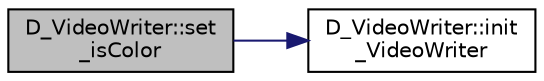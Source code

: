digraph "D_VideoWriter::set_isColor"
{
 // LATEX_PDF_SIZE
  edge [fontname="Helvetica",fontsize="10",labelfontname="Helvetica",labelfontsize="10"];
  node [fontname="Helvetica",fontsize="10",shape=record];
  rankdir="LR";
  Node1 [label="D_VideoWriter::set\l_isColor",height=0.2,width=0.4,color="black", fillcolor="grey75", style="filled", fontcolor="black",tooltip=" "];
  Node1 -> Node2 [color="midnightblue",fontsize="10",style="solid",fontname="Helvetica"];
  Node2 [label="D_VideoWriter::init\l_VideoWriter",height=0.2,width=0.4,color="black", fillcolor="white", style="filled",URL="$class_d___video_writer.html#a5e7c8e5195e44f3485bd95ed65d73b25",tooltip=" "];
}
